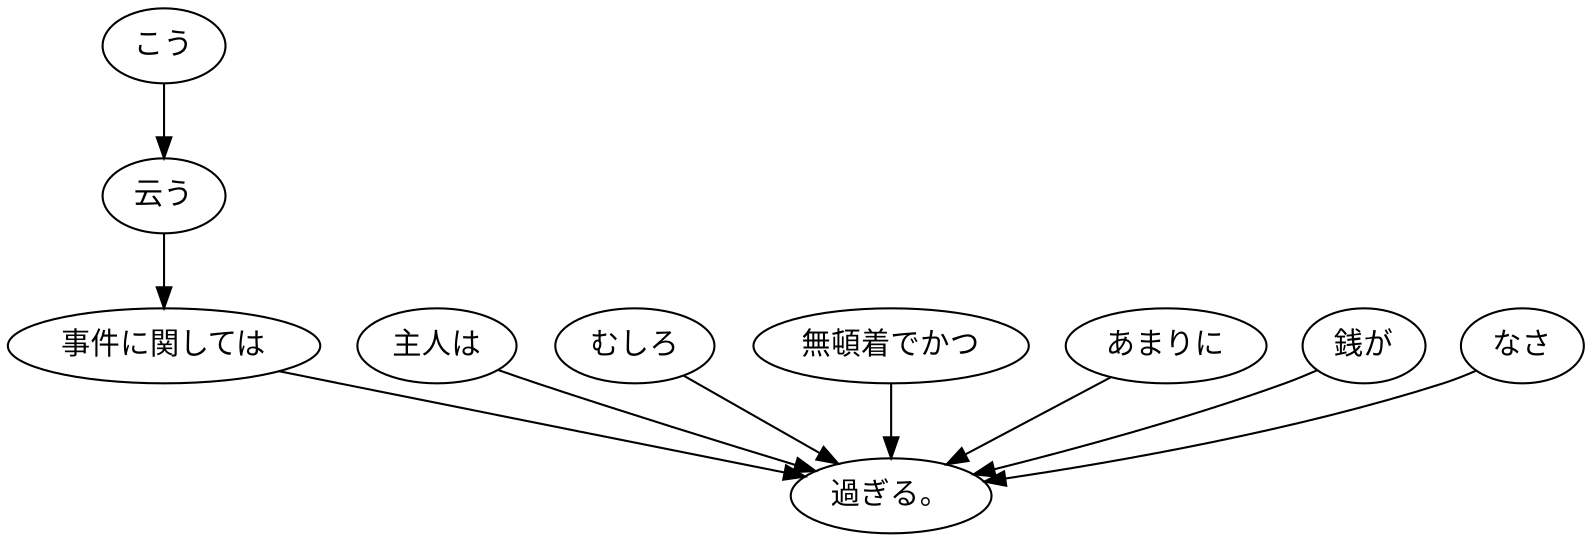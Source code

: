 digraph graph1789 {
	node0 [label="こう"];
	node1 [label="云う"];
	node2 [label="事件に関しては"];
	node3 [label="主人は"];
	node4 [label="むしろ"];
	node5 [label="無頓着でかつ"];
	node6 [label="あまりに"];
	node7 [label="銭が"];
	node8 [label="なさ"];
	node9 [label="過ぎる。"];
	node0 -> node1;
	node1 -> node2;
	node2 -> node9;
	node3 -> node9;
	node4 -> node9;
	node5 -> node9;
	node6 -> node9;
	node7 -> node9;
	node8 -> node9;
}
